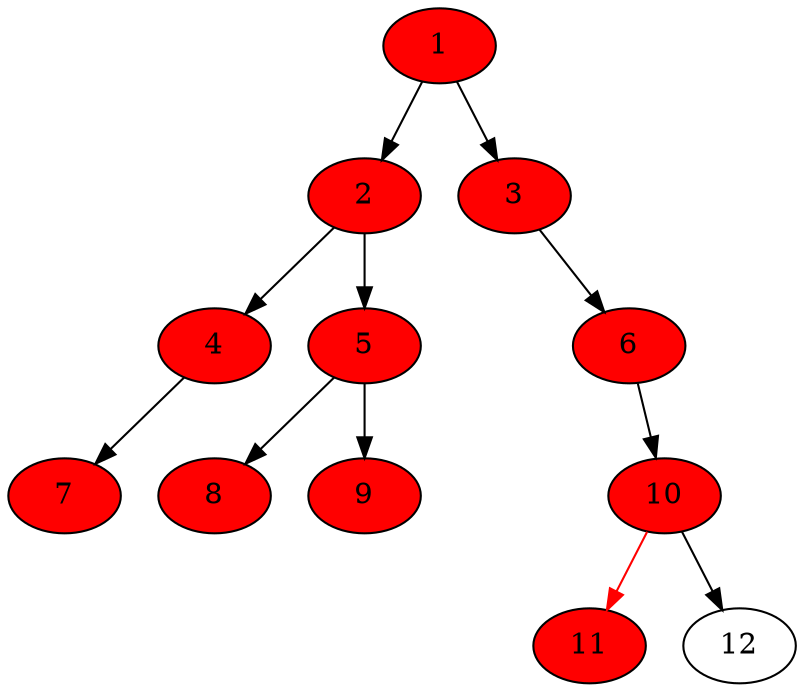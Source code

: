 digraph G{
graph [ordering="out"];
C [ label = "C", style = invis ];
"1" -> "2";
"1" -> "3";
"2" -> "4";
"2" -> "5";
"3" -> C [style=invis];
"3" -> "6";
"4" -> "7";
"4" -> C [style=invis];
"5" -> "8";
"5" -> "9";
"6" -> C [style=invis];
"6" -> "10";
"10" -> "11"[color = red];
"10" -> "12";
"1" [style = filled, fillcolor = red];
"2" [style = filled, fillcolor = red];
"3" [style = filled, fillcolor = red];
"4" [style = filled, fillcolor = red];
"5" [style = filled, fillcolor = red];
"6" [style = filled, fillcolor = red];
"7" [style = filled, fillcolor = red];
"8" [style = filled, fillcolor = red];
"9" [style = filled, fillcolor = red];
"10" [style = filled, fillcolor = red];
"11" [style = filled, fillcolor = red];
//"12" [style = filled, fillcolor = red];
}
